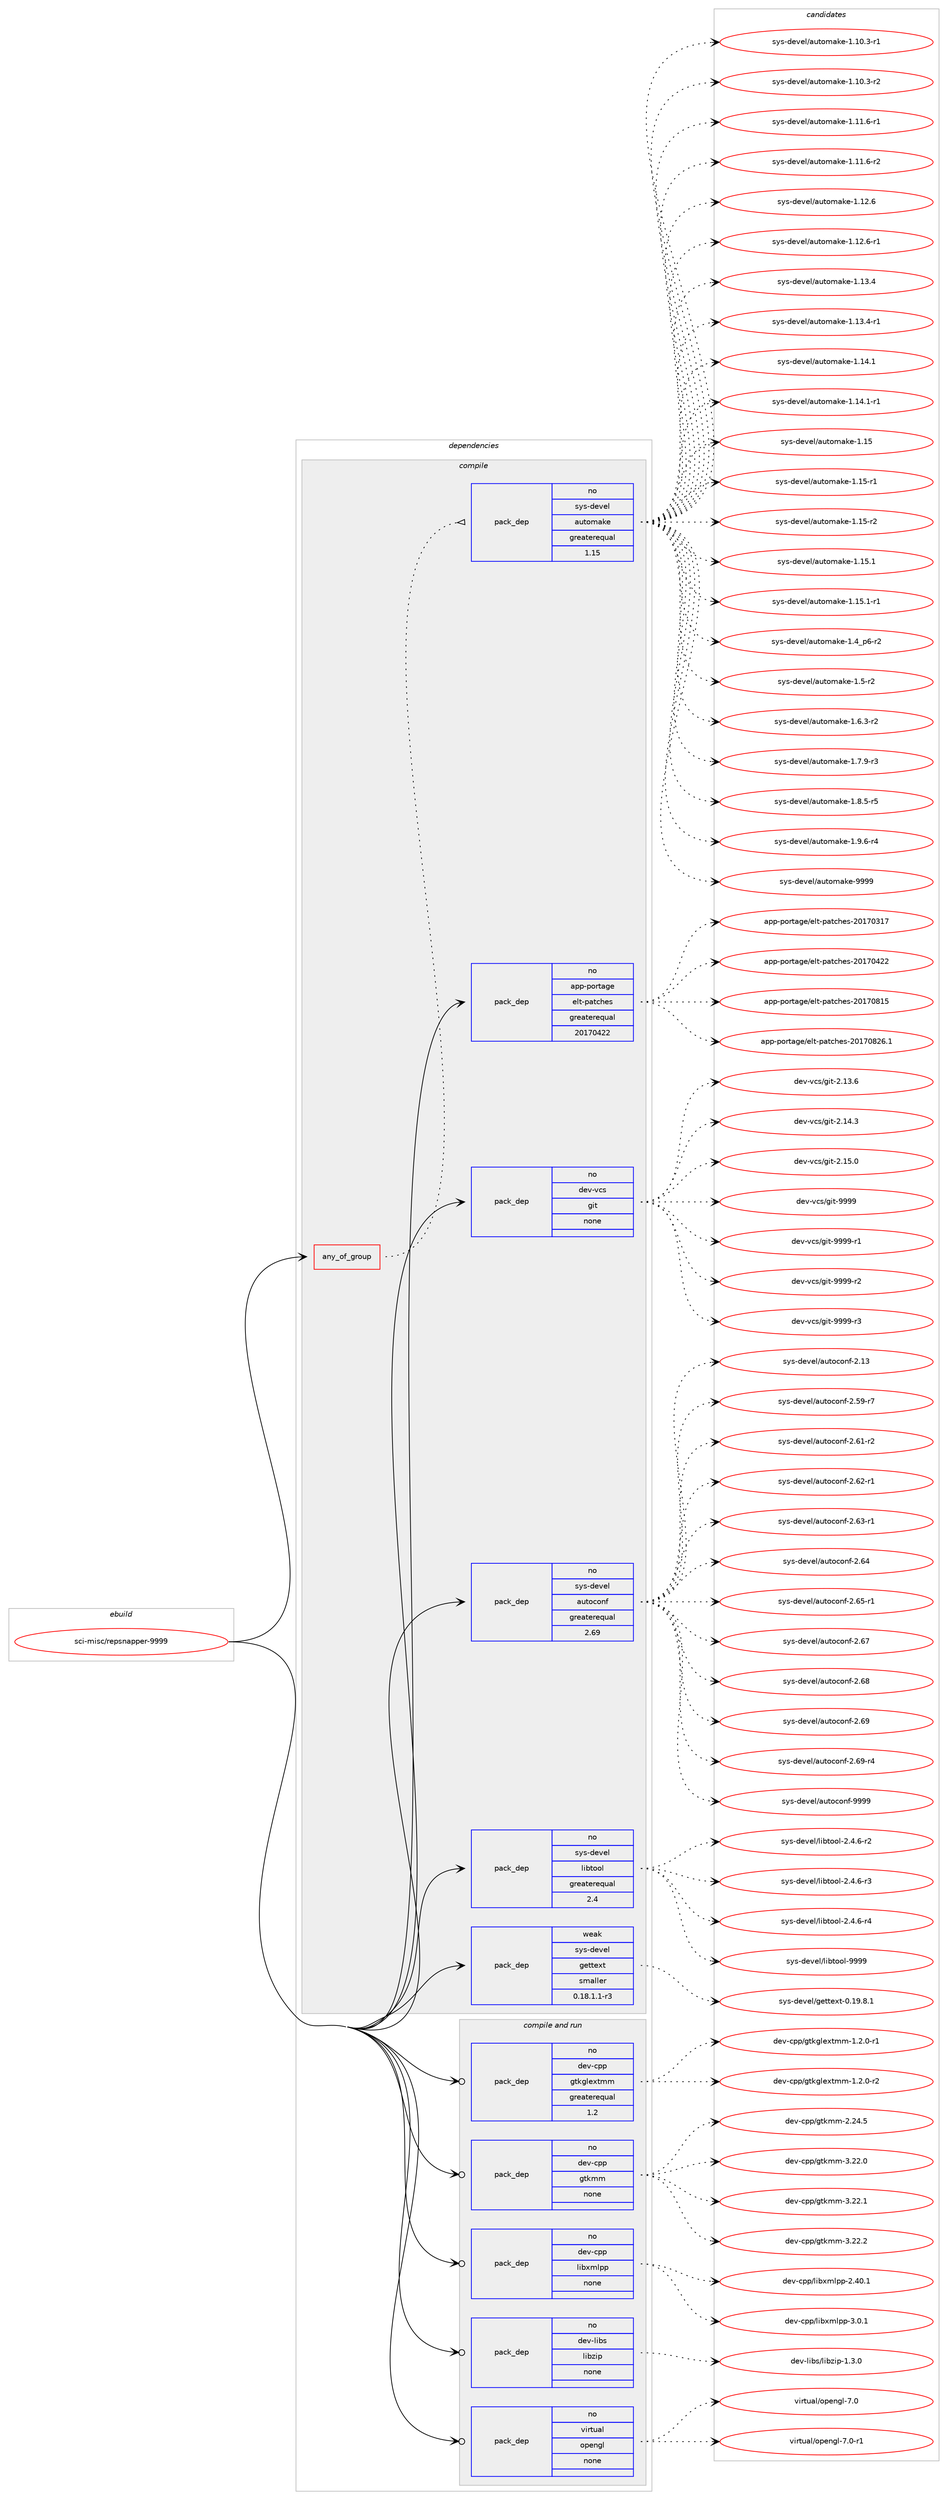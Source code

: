 digraph prolog {

# *************
# Graph options
# *************

newrank=true;
concentrate=true;
compound=true;
graph [rankdir=LR,fontname=Helvetica,fontsize=10,ranksep=1.5];#, ranksep=2.5, nodesep=0.2];
edge  [arrowhead=vee];
node  [fontname=Helvetica,fontsize=10];

# **********
# The ebuild
# **********

subgraph cluster_leftcol {
color=gray;
rank=same;
label=<<i>ebuild</i>>;
id [label="sci-misc/repsnapper-9999", color=red, width=4, href="../sci-misc/repsnapper-9999.svg"];
}

# ****************
# The dependencies
# ****************

subgraph cluster_midcol {
color=gray;
label=<<i>dependencies</i>>;
subgraph cluster_compile {
fillcolor="#eeeeee";
style=filled;
label=<<i>compile</i>>;
subgraph any7759 {
dependency457336 [label=<<TABLE BORDER="0" CELLBORDER="1" CELLSPACING="0" CELLPADDING="4"><TR><TD CELLPADDING="10">any_of_group</TD></TR></TABLE>>, shape=none, color=red];subgraph pack337537 {
dependency457337 [label=<<TABLE BORDER="0" CELLBORDER="1" CELLSPACING="0" CELLPADDING="4" WIDTH="220"><TR><TD ROWSPAN="6" CELLPADDING="30">pack_dep</TD></TR><TR><TD WIDTH="110">no</TD></TR><TR><TD>sys-devel</TD></TR><TR><TD>automake</TD></TR><TR><TD>greaterequal</TD></TR><TR><TD>1.15</TD></TR></TABLE>>, shape=none, color=blue];
}
dependency457336:e -> dependency457337:w [weight=20,style="dotted",arrowhead="oinv"];
}
id:e -> dependency457336:w [weight=20,style="solid",arrowhead="vee"];
subgraph pack337538 {
dependency457338 [label=<<TABLE BORDER="0" CELLBORDER="1" CELLSPACING="0" CELLPADDING="4" WIDTH="220"><TR><TD ROWSPAN="6" CELLPADDING="30">pack_dep</TD></TR><TR><TD WIDTH="110">no</TD></TR><TR><TD>app-portage</TD></TR><TR><TD>elt-patches</TD></TR><TR><TD>greaterequal</TD></TR><TR><TD>20170422</TD></TR></TABLE>>, shape=none, color=blue];
}
id:e -> dependency457338:w [weight=20,style="solid",arrowhead="vee"];
subgraph pack337539 {
dependency457339 [label=<<TABLE BORDER="0" CELLBORDER="1" CELLSPACING="0" CELLPADDING="4" WIDTH="220"><TR><TD ROWSPAN="6" CELLPADDING="30">pack_dep</TD></TR><TR><TD WIDTH="110">no</TD></TR><TR><TD>dev-vcs</TD></TR><TR><TD>git</TD></TR><TR><TD>none</TD></TR><TR><TD></TD></TR></TABLE>>, shape=none, color=blue];
}
id:e -> dependency457339:w [weight=20,style="solid",arrowhead="vee"];
subgraph pack337540 {
dependency457340 [label=<<TABLE BORDER="0" CELLBORDER="1" CELLSPACING="0" CELLPADDING="4" WIDTH="220"><TR><TD ROWSPAN="6" CELLPADDING="30">pack_dep</TD></TR><TR><TD WIDTH="110">no</TD></TR><TR><TD>sys-devel</TD></TR><TR><TD>autoconf</TD></TR><TR><TD>greaterequal</TD></TR><TR><TD>2.69</TD></TR></TABLE>>, shape=none, color=blue];
}
id:e -> dependency457340:w [weight=20,style="solid",arrowhead="vee"];
subgraph pack337541 {
dependency457341 [label=<<TABLE BORDER="0" CELLBORDER="1" CELLSPACING="0" CELLPADDING="4" WIDTH="220"><TR><TD ROWSPAN="6" CELLPADDING="30">pack_dep</TD></TR><TR><TD WIDTH="110">no</TD></TR><TR><TD>sys-devel</TD></TR><TR><TD>libtool</TD></TR><TR><TD>greaterequal</TD></TR><TR><TD>2.4</TD></TR></TABLE>>, shape=none, color=blue];
}
id:e -> dependency457341:w [weight=20,style="solid",arrowhead="vee"];
subgraph pack337542 {
dependency457342 [label=<<TABLE BORDER="0" CELLBORDER="1" CELLSPACING="0" CELLPADDING="4" WIDTH="220"><TR><TD ROWSPAN="6" CELLPADDING="30">pack_dep</TD></TR><TR><TD WIDTH="110">weak</TD></TR><TR><TD>sys-devel</TD></TR><TR><TD>gettext</TD></TR><TR><TD>smaller</TD></TR><TR><TD>0.18.1.1-r3</TD></TR></TABLE>>, shape=none, color=blue];
}
id:e -> dependency457342:w [weight=20,style="solid",arrowhead="vee"];
}
subgraph cluster_compileandrun {
fillcolor="#eeeeee";
style=filled;
label=<<i>compile and run</i>>;
subgraph pack337543 {
dependency457343 [label=<<TABLE BORDER="0" CELLBORDER="1" CELLSPACING="0" CELLPADDING="4" WIDTH="220"><TR><TD ROWSPAN="6" CELLPADDING="30">pack_dep</TD></TR><TR><TD WIDTH="110">no</TD></TR><TR><TD>dev-cpp</TD></TR><TR><TD>gtkglextmm</TD></TR><TR><TD>greaterequal</TD></TR><TR><TD>1.2</TD></TR></TABLE>>, shape=none, color=blue];
}
id:e -> dependency457343:w [weight=20,style="solid",arrowhead="odotvee"];
subgraph pack337544 {
dependency457344 [label=<<TABLE BORDER="0" CELLBORDER="1" CELLSPACING="0" CELLPADDING="4" WIDTH="220"><TR><TD ROWSPAN="6" CELLPADDING="30">pack_dep</TD></TR><TR><TD WIDTH="110">no</TD></TR><TR><TD>dev-cpp</TD></TR><TR><TD>gtkmm</TD></TR><TR><TD>none</TD></TR><TR><TD></TD></TR></TABLE>>, shape=none, color=blue];
}
id:e -> dependency457344:w [weight=20,style="solid",arrowhead="odotvee"];
subgraph pack337545 {
dependency457345 [label=<<TABLE BORDER="0" CELLBORDER="1" CELLSPACING="0" CELLPADDING="4" WIDTH="220"><TR><TD ROWSPAN="6" CELLPADDING="30">pack_dep</TD></TR><TR><TD WIDTH="110">no</TD></TR><TR><TD>dev-cpp</TD></TR><TR><TD>libxmlpp</TD></TR><TR><TD>none</TD></TR><TR><TD></TD></TR></TABLE>>, shape=none, color=blue];
}
id:e -> dependency457345:w [weight=20,style="solid",arrowhead="odotvee"];
subgraph pack337546 {
dependency457346 [label=<<TABLE BORDER="0" CELLBORDER="1" CELLSPACING="0" CELLPADDING="4" WIDTH="220"><TR><TD ROWSPAN="6" CELLPADDING="30">pack_dep</TD></TR><TR><TD WIDTH="110">no</TD></TR><TR><TD>dev-libs</TD></TR><TR><TD>libzip</TD></TR><TR><TD>none</TD></TR><TR><TD></TD></TR></TABLE>>, shape=none, color=blue];
}
id:e -> dependency457346:w [weight=20,style="solid",arrowhead="odotvee"];
subgraph pack337547 {
dependency457347 [label=<<TABLE BORDER="0" CELLBORDER="1" CELLSPACING="0" CELLPADDING="4" WIDTH="220"><TR><TD ROWSPAN="6" CELLPADDING="30">pack_dep</TD></TR><TR><TD WIDTH="110">no</TD></TR><TR><TD>virtual</TD></TR><TR><TD>opengl</TD></TR><TR><TD>none</TD></TR><TR><TD></TD></TR></TABLE>>, shape=none, color=blue];
}
id:e -> dependency457347:w [weight=20,style="solid",arrowhead="odotvee"];
}
subgraph cluster_run {
fillcolor="#eeeeee";
style=filled;
label=<<i>run</i>>;
}
}

# **************
# The candidates
# **************

subgraph cluster_choices {
rank=same;
color=gray;
label=<<i>candidates</i>>;

subgraph choice337537 {
color=black;
nodesep=1;
choice11512111545100101118101108479711711611110997107101454946494846514511449 [label="sys-devel/automake-1.10.3-r1", color=red, width=4,href="../sys-devel/automake-1.10.3-r1.svg"];
choice11512111545100101118101108479711711611110997107101454946494846514511450 [label="sys-devel/automake-1.10.3-r2", color=red, width=4,href="../sys-devel/automake-1.10.3-r2.svg"];
choice11512111545100101118101108479711711611110997107101454946494946544511449 [label="sys-devel/automake-1.11.6-r1", color=red, width=4,href="../sys-devel/automake-1.11.6-r1.svg"];
choice11512111545100101118101108479711711611110997107101454946494946544511450 [label="sys-devel/automake-1.11.6-r2", color=red, width=4,href="../sys-devel/automake-1.11.6-r2.svg"];
choice1151211154510010111810110847971171161111099710710145494649504654 [label="sys-devel/automake-1.12.6", color=red, width=4,href="../sys-devel/automake-1.12.6.svg"];
choice11512111545100101118101108479711711611110997107101454946495046544511449 [label="sys-devel/automake-1.12.6-r1", color=red, width=4,href="../sys-devel/automake-1.12.6-r1.svg"];
choice1151211154510010111810110847971171161111099710710145494649514652 [label="sys-devel/automake-1.13.4", color=red, width=4,href="../sys-devel/automake-1.13.4.svg"];
choice11512111545100101118101108479711711611110997107101454946495146524511449 [label="sys-devel/automake-1.13.4-r1", color=red, width=4,href="../sys-devel/automake-1.13.4-r1.svg"];
choice1151211154510010111810110847971171161111099710710145494649524649 [label="sys-devel/automake-1.14.1", color=red, width=4,href="../sys-devel/automake-1.14.1.svg"];
choice11512111545100101118101108479711711611110997107101454946495246494511449 [label="sys-devel/automake-1.14.1-r1", color=red, width=4,href="../sys-devel/automake-1.14.1-r1.svg"];
choice115121115451001011181011084797117116111109971071014549464953 [label="sys-devel/automake-1.15", color=red, width=4,href="../sys-devel/automake-1.15.svg"];
choice1151211154510010111810110847971171161111099710710145494649534511449 [label="sys-devel/automake-1.15-r1", color=red, width=4,href="../sys-devel/automake-1.15-r1.svg"];
choice1151211154510010111810110847971171161111099710710145494649534511450 [label="sys-devel/automake-1.15-r2", color=red, width=4,href="../sys-devel/automake-1.15-r2.svg"];
choice1151211154510010111810110847971171161111099710710145494649534649 [label="sys-devel/automake-1.15.1", color=red, width=4,href="../sys-devel/automake-1.15.1.svg"];
choice11512111545100101118101108479711711611110997107101454946495346494511449 [label="sys-devel/automake-1.15.1-r1", color=red, width=4,href="../sys-devel/automake-1.15.1-r1.svg"];
choice115121115451001011181011084797117116111109971071014549465295112544511450 [label="sys-devel/automake-1.4_p6-r2", color=red, width=4,href="../sys-devel/automake-1.4_p6-r2.svg"];
choice11512111545100101118101108479711711611110997107101454946534511450 [label="sys-devel/automake-1.5-r2", color=red, width=4,href="../sys-devel/automake-1.5-r2.svg"];
choice115121115451001011181011084797117116111109971071014549465446514511450 [label="sys-devel/automake-1.6.3-r2", color=red, width=4,href="../sys-devel/automake-1.6.3-r2.svg"];
choice115121115451001011181011084797117116111109971071014549465546574511451 [label="sys-devel/automake-1.7.9-r3", color=red, width=4,href="../sys-devel/automake-1.7.9-r3.svg"];
choice115121115451001011181011084797117116111109971071014549465646534511453 [label="sys-devel/automake-1.8.5-r5", color=red, width=4,href="../sys-devel/automake-1.8.5-r5.svg"];
choice115121115451001011181011084797117116111109971071014549465746544511452 [label="sys-devel/automake-1.9.6-r4", color=red, width=4,href="../sys-devel/automake-1.9.6-r4.svg"];
choice115121115451001011181011084797117116111109971071014557575757 [label="sys-devel/automake-9999", color=red, width=4,href="../sys-devel/automake-9999.svg"];
dependency457337:e -> choice11512111545100101118101108479711711611110997107101454946494846514511449:w [style=dotted,weight="100"];
dependency457337:e -> choice11512111545100101118101108479711711611110997107101454946494846514511450:w [style=dotted,weight="100"];
dependency457337:e -> choice11512111545100101118101108479711711611110997107101454946494946544511449:w [style=dotted,weight="100"];
dependency457337:e -> choice11512111545100101118101108479711711611110997107101454946494946544511450:w [style=dotted,weight="100"];
dependency457337:e -> choice1151211154510010111810110847971171161111099710710145494649504654:w [style=dotted,weight="100"];
dependency457337:e -> choice11512111545100101118101108479711711611110997107101454946495046544511449:w [style=dotted,weight="100"];
dependency457337:e -> choice1151211154510010111810110847971171161111099710710145494649514652:w [style=dotted,weight="100"];
dependency457337:e -> choice11512111545100101118101108479711711611110997107101454946495146524511449:w [style=dotted,weight="100"];
dependency457337:e -> choice1151211154510010111810110847971171161111099710710145494649524649:w [style=dotted,weight="100"];
dependency457337:e -> choice11512111545100101118101108479711711611110997107101454946495246494511449:w [style=dotted,weight="100"];
dependency457337:e -> choice115121115451001011181011084797117116111109971071014549464953:w [style=dotted,weight="100"];
dependency457337:e -> choice1151211154510010111810110847971171161111099710710145494649534511449:w [style=dotted,weight="100"];
dependency457337:e -> choice1151211154510010111810110847971171161111099710710145494649534511450:w [style=dotted,weight="100"];
dependency457337:e -> choice1151211154510010111810110847971171161111099710710145494649534649:w [style=dotted,weight="100"];
dependency457337:e -> choice11512111545100101118101108479711711611110997107101454946495346494511449:w [style=dotted,weight="100"];
dependency457337:e -> choice115121115451001011181011084797117116111109971071014549465295112544511450:w [style=dotted,weight="100"];
dependency457337:e -> choice11512111545100101118101108479711711611110997107101454946534511450:w [style=dotted,weight="100"];
dependency457337:e -> choice115121115451001011181011084797117116111109971071014549465446514511450:w [style=dotted,weight="100"];
dependency457337:e -> choice115121115451001011181011084797117116111109971071014549465546574511451:w [style=dotted,weight="100"];
dependency457337:e -> choice115121115451001011181011084797117116111109971071014549465646534511453:w [style=dotted,weight="100"];
dependency457337:e -> choice115121115451001011181011084797117116111109971071014549465746544511452:w [style=dotted,weight="100"];
dependency457337:e -> choice115121115451001011181011084797117116111109971071014557575757:w [style=dotted,weight="100"];
}
subgraph choice337538 {
color=black;
nodesep=1;
choice97112112451121111141169710310147101108116451129711699104101115455048495548514955 [label="app-portage/elt-patches-20170317", color=red, width=4,href="../app-portage/elt-patches-20170317.svg"];
choice97112112451121111141169710310147101108116451129711699104101115455048495548525050 [label="app-portage/elt-patches-20170422", color=red, width=4,href="../app-portage/elt-patches-20170422.svg"];
choice97112112451121111141169710310147101108116451129711699104101115455048495548564953 [label="app-portage/elt-patches-20170815", color=red, width=4,href="../app-portage/elt-patches-20170815.svg"];
choice971121124511211111411697103101471011081164511297116991041011154550484955485650544649 [label="app-portage/elt-patches-20170826.1", color=red, width=4,href="../app-portage/elt-patches-20170826.1.svg"];
dependency457338:e -> choice97112112451121111141169710310147101108116451129711699104101115455048495548514955:w [style=dotted,weight="100"];
dependency457338:e -> choice97112112451121111141169710310147101108116451129711699104101115455048495548525050:w [style=dotted,weight="100"];
dependency457338:e -> choice97112112451121111141169710310147101108116451129711699104101115455048495548564953:w [style=dotted,weight="100"];
dependency457338:e -> choice971121124511211111411697103101471011081164511297116991041011154550484955485650544649:w [style=dotted,weight="100"];
}
subgraph choice337539 {
color=black;
nodesep=1;
choice10010111845118991154710310511645504649514654 [label="dev-vcs/git-2.13.6", color=red, width=4,href="../dev-vcs/git-2.13.6.svg"];
choice10010111845118991154710310511645504649524651 [label="dev-vcs/git-2.14.3", color=red, width=4,href="../dev-vcs/git-2.14.3.svg"];
choice10010111845118991154710310511645504649534648 [label="dev-vcs/git-2.15.0", color=red, width=4,href="../dev-vcs/git-2.15.0.svg"];
choice1001011184511899115471031051164557575757 [label="dev-vcs/git-9999", color=red, width=4,href="../dev-vcs/git-9999.svg"];
choice10010111845118991154710310511645575757574511449 [label="dev-vcs/git-9999-r1", color=red, width=4,href="../dev-vcs/git-9999-r1.svg"];
choice10010111845118991154710310511645575757574511450 [label="dev-vcs/git-9999-r2", color=red, width=4,href="../dev-vcs/git-9999-r2.svg"];
choice10010111845118991154710310511645575757574511451 [label="dev-vcs/git-9999-r3", color=red, width=4,href="../dev-vcs/git-9999-r3.svg"];
dependency457339:e -> choice10010111845118991154710310511645504649514654:w [style=dotted,weight="100"];
dependency457339:e -> choice10010111845118991154710310511645504649524651:w [style=dotted,weight="100"];
dependency457339:e -> choice10010111845118991154710310511645504649534648:w [style=dotted,weight="100"];
dependency457339:e -> choice1001011184511899115471031051164557575757:w [style=dotted,weight="100"];
dependency457339:e -> choice10010111845118991154710310511645575757574511449:w [style=dotted,weight="100"];
dependency457339:e -> choice10010111845118991154710310511645575757574511450:w [style=dotted,weight="100"];
dependency457339:e -> choice10010111845118991154710310511645575757574511451:w [style=dotted,weight="100"];
}
subgraph choice337540 {
color=black;
nodesep=1;
choice115121115451001011181011084797117116111991111101024550464951 [label="sys-devel/autoconf-2.13", color=red, width=4,href="../sys-devel/autoconf-2.13.svg"];
choice1151211154510010111810110847971171161119911111010245504653574511455 [label="sys-devel/autoconf-2.59-r7", color=red, width=4,href="../sys-devel/autoconf-2.59-r7.svg"];
choice1151211154510010111810110847971171161119911111010245504654494511450 [label="sys-devel/autoconf-2.61-r2", color=red, width=4,href="../sys-devel/autoconf-2.61-r2.svg"];
choice1151211154510010111810110847971171161119911111010245504654504511449 [label="sys-devel/autoconf-2.62-r1", color=red, width=4,href="../sys-devel/autoconf-2.62-r1.svg"];
choice1151211154510010111810110847971171161119911111010245504654514511449 [label="sys-devel/autoconf-2.63-r1", color=red, width=4,href="../sys-devel/autoconf-2.63-r1.svg"];
choice115121115451001011181011084797117116111991111101024550465452 [label="sys-devel/autoconf-2.64", color=red, width=4,href="../sys-devel/autoconf-2.64.svg"];
choice1151211154510010111810110847971171161119911111010245504654534511449 [label="sys-devel/autoconf-2.65-r1", color=red, width=4,href="../sys-devel/autoconf-2.65-r1.svg"];
choice115121115451001011181011084797117116111991111101024550465455 [label="sys-devel/autoconf-2.67", color=red, width=4,href="../sys-devel/autoconf-2.67.svg"];
choice115121115451001011181011084797117116111991111101024550465456 [label="sys-devel/autoconf-2.68", color=red, width=4,href="../sys-devel/autoconf-2.68.svg"];
choice115121115451001011181011084797117116111991111101024550465457 [label="sys-devel/autoconf-2.69", color=red, width=4,href="../sys-devel/autoconf-2.69.svg"];
choice1151211154510010111810110847971171161119911111010245504654574511452 [label="sys-devel/autoconf-2.69-r4", color=red, width=4,href="../sys-devel/autoconf-2.69-r4.svg"];
choice115121115451001011181011084797117116111991111101024557575757 [label="sys-devel/autoconf-9999", color=red, width=4,href="../sys-devel/autoconf-9999.svg"];
dependency457340:e -> choice115121115451001011181011084797117116111991111101024550464951:w [style=dotted,weight="100"];
dependency457340:e -> choice1151211154510010111810110847971171161119911111010245504653574511455:w [style=dotted,weight="100"];
dependency457340:e -> choice1151211154510010111810110847971171161119911111010245504654494511450:w [style=dotted,weight="100"];
dependency457340:e -> choice1151211154510010111810110847971171161119911111010245504654504511449:w [style=dotted,weight="100"];
dependency457340:e -> choice1151211154510010111810110847971171161119911111010245504654514511449:w [style=dotted,weight="100"];
dependency457340:e -> choice115121115451001011181011084797117116111991111101024550465452:w [style=dotted,weight="100"];
dependency457340:e -> choice1151211154510010111810110847971171161119911111010245504654534511449:w [style=dotted,weight="100"];
dependency457340:e -> choice115121115451001011181011084797117116111991111101024550465455:w [style=dotted,weight="100"];
dependency457340:e -> choice115121115451001011181011084797117116111991111101024550465456:w [style=dotted,weight="100"];
dependency457340:e -> choice115121115451001011181011084797117116111991111101024550465457:w [style=dotted,weight="100"];
dependency457340:e -> choice1151211154510010111810110847971171161119911111010245504654574511452:w [style=dotted,weight="100"];
dependency457340:e -> choice115121115451001011181011084797117116111991111101024557575757:w [style=dotted,weight="100"];
}
subgraph choice337541 {
color=black;
nodesep=1;
choice1151211154510010111810110847108105981161111111084550465246544511450 [label="sys-devel/libtool-2.4.6-r2", color=red, width=4,href="../sys-devel/libtool-2.4.6-r2.svg"];
choice1151211154510010111810110847108105981161111111084550465246544511451 [label="sys-devel/libtool-2.4.6-r3", color=red, width=4,href="../sys-devel/libtool-2.4.6-r3.svg"];
choice1151211154510010111810110847108105981161111111084550465246544511452 [label="sys-devel/libtool-2.4.6-r4", color=red, width=4,href="../sys-devel/libtool-2.4.6-r4.svg"];
choice1151211154510010111810110847108105981161111111084557575757 [label="sys-devel/libtool-9999", color=red, width=4,href="../sys-devel/libtool-9999.svg"];
dependency457341:e -> choice1151211154510010111810110847108105981161111111084550465246544511450:w [style=dotted,weight="100"];
dependency457341:e -> choice1151211154510010111810110847108105981161111111084550465246544511451:w [style=dotted,weight="100"];
dependency457341:e -> choice1151211154510010111810110847108105981161111111084550465246544511452:w [style=dotted,weight="100"];
dependency457341:e -> choice1151211154510010111810110847108105981161111111084557575757:w [style=dotted,weight="100"];
}
subgraph choice337542 {
color=black;
nodesep=1;
choice1151211154510010111810110847103101116116101120116454846495746564649 [label="sys-devel/gettext-0.19.8.1", color=red, width=4,href="../sys-devel/gettext-0.19.8.1.svg"];
dependency457342:e -> choice1151211154510010111810110847103101116116101120116454846495746564649:w [style=dotted,weight="100"];
}
subgraph choice337543 {
color=black;
nodesep=1;
choice1001011184599112112471031161071031081011201161091094549465046484511449 [label="dev-cpp/gtkglextmm-1.2.0-r1", color=red, width=4,href="../dev-cpp/gtkglextmm-1.2.0-r1.svg"];
choice1001011184599112112471031161071031081011201161091094549465046484511450 [label="dev-cpp/gtkglextmm-1.2.0-r2", color=red, width=4,href="../dev-cpp/gtkglextmm-1.2.0-r2.svg"];
dependency457343:e -> choice1001011184599112112471031161071031081011201161091094549465046484511449:w [style=dotted,weight="100"];
dependency457343:e -> choice1001011184599112112471031161071031081011201161091094549465046484511450:w [style=dotted,weight="100"];
}
subgraph choice337544 {
color=black;
nodesep=1;
choice10010111845991121124710311610710910945504650524653 [label="dev-cpp/gtkmm-2.24.5", color=red, width=4,href="../dev-cpp/gtkmm-2.24.5.svg"];
choice10010111845991121124710311610710910945514650504648 [label="dev-cpp/gtkmm-3.22.0", color=red, width=4,href="../dev-cpp/gtkmm-3.22.0.svg"];
choice10010111845991121124710311610710910945514650504649 [label="dev-cpp/gtkmm-3.22.1", color=red, width=4,href="../dev-cpp/gtkmm-3.22.1.svg"];
choice10010111845991121124710311610710910945514650504650 [label="dev-cpp/gtkmm-3.22.2", color=red, width=4,href="../dev-cpp/gtkmm-3.22.2.svg"];
dependency457344:e -> choice10010111845991121124710311610710910945504650524653:w [style=dotted,weight="100"];
dependency457344:e -> choice10010111845991121124710311610710910945514650504648:w [style=dotted,weight="100"];
dependency457344:e -> choice10010111845991121124710311610710910945514650504649:w [style=dotted,weight="100"];
dependency457344:e -> choice10010111845991121124710311610710910945514650504650:w [style=dotted,weight="100"];
}
subgraph choice337545 {
color=black;
nodesep=1;
choice1001011184599112112471081059812010910811211245504652484649 [label="dev-cpp/libxmlpp-2.40.1", color=red, width=4,href="../dev-cpp/libxmlpp-2.40.1.svg"];
choice10010111845991121124710810598120109108112112455146484649 [label="dev-cpp/libxmlpp-3.0.1", color=red, width=4,href="../dev-cpp/libxmlpp-3.0.1.svg"];
dependency457345:e -> choice1001011184599112112471081059812010910811211245504652484649:w [style=dotted,weight="100"];
dependency457345:e -> choice10010111845991121124710810598120109108112112455146484649:w [style=dotted,weight="100"];
}
subgraph choice337546 {
color=black;
nodesep=1;
choice10010111845108105981154710810598122105112454946514648 [label="dev-libs/libzip-1.3.0", color=red, width=4,href="../dev-libs/libzip-1.3.0.svg"];
dependency457346:e -> choice10010111845108105981154710810598122105112454946514648:w [style=dotted,weight="100"];
}
subgraph choice337547 {
color=black;
nodesep=1;
choice118105114116117971084711111210111010310845554648 [label="virtual/opengl-7.0", color=red, width=4,href="../virtual/opengl-7.0.svg"];
choice1181051141161179710847111112101110103108455546484511449 [label="virtual/opengl-7.0-r1", color=red, width=4,href="../virtual/opengl-7.0-r1.svg"];
dependency457347:e -> choice118105114116117971084711111210111010310845554648:w [style=dotted,weight="100"];
dependency457347:e -> choice1181051141161179710847111112101110103108455546484511449:w [style=dotted,weight="100"];
}
}

}
